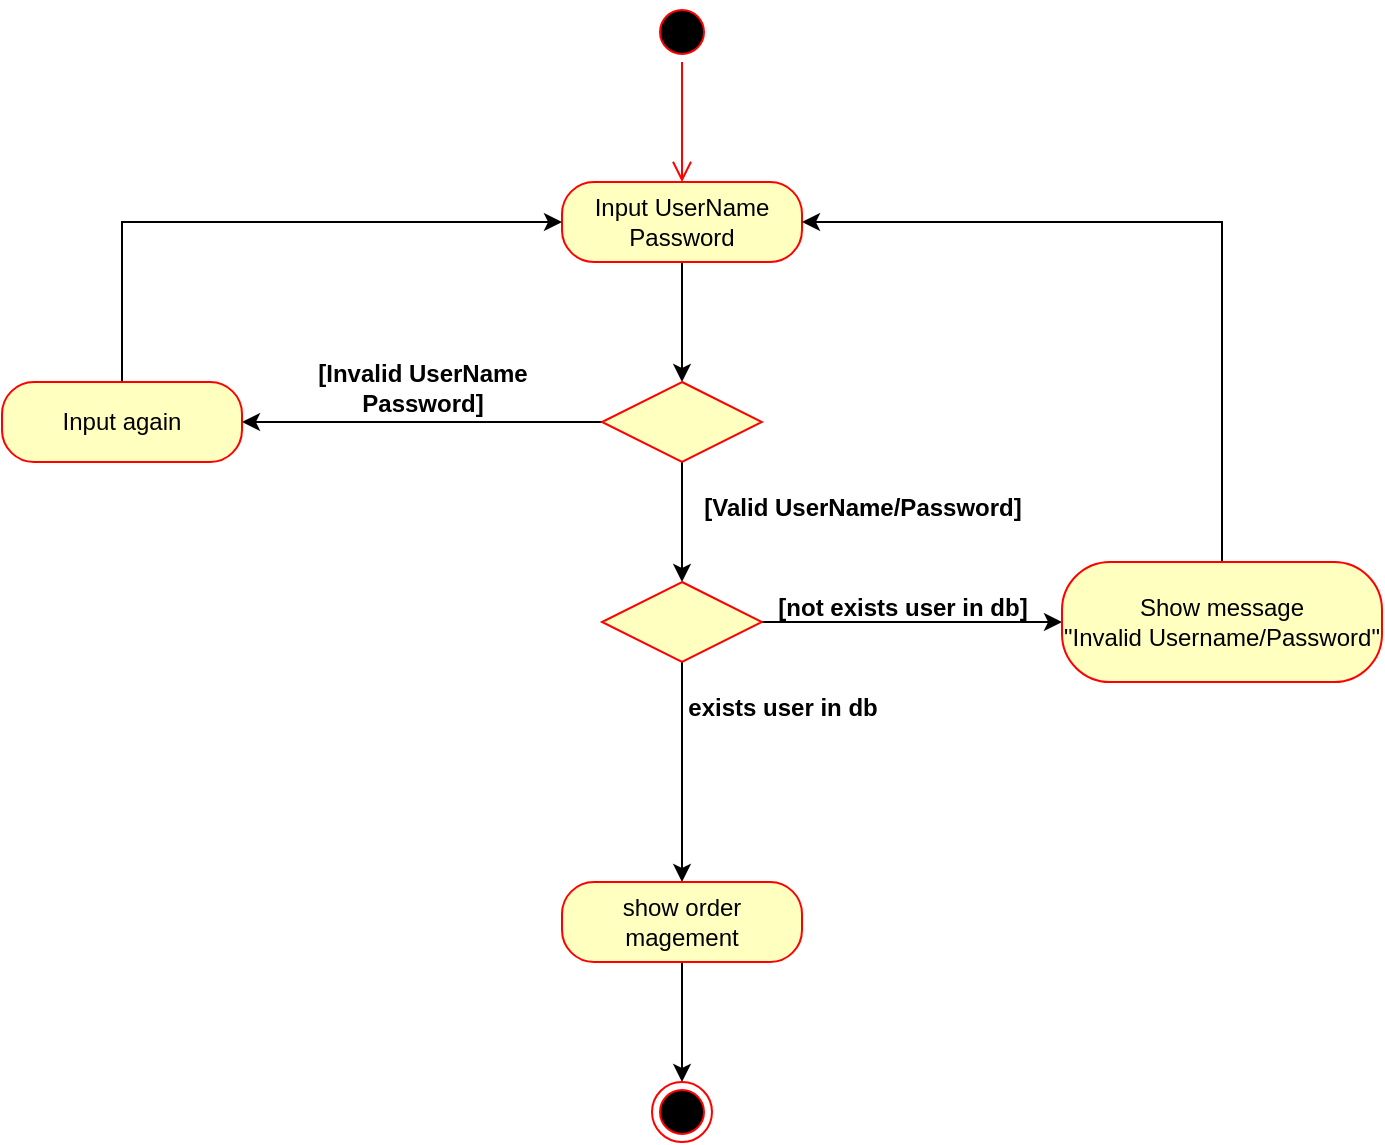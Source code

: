 <mxfile version="21.6.1" type="device" pages="2">
  <diagram name="Page-1" id="7JiO7ZLeyuwxyVsuTCss">
    <mxGraphModel dx="1036" dy="606" grid="1" gridSize="10" guides="1" tooltips="1" connect="1" arrows="1" fold="1" page="1" pageScale="1" pageWidth="850" pageHeight="1100" math="0" shadow="0">
      <root>
        <mxCell id="0" />
        <mxCell id="1" parent="0" />
        <mxCell id="YmqzNokB0VcEJ7OevSCW-1" value="" style="ellipse;html=1;shape=startState;fillColor=#000000;strokeColor=#ff0000;" parent="1" vertex="1">
          <mxGeometry x="415" y="100" width="30" height="30" as="geometry" />
        </mxCell>
        <mxCell id="YmqzNokB0VcEJ7OevSCW-2" value="" style="edgeStyle=orthogonalEdgeStyle;html=1;verticalAlign=bottom;endArrow=open;endSize=8;strokeColor=#ff0000;rounded=0;" parent="1" source="YmqzNokB0VcEJ7OevSCW-1" edge="1">
          <mxGeometry relative="1" as="geometry">
            <mxPoint x="430" y="190" as="targetPoint" />
          </mxGeometry>
        </mxCell>
        <mxCell id="YmqzNokB0VcEJ7OevSCW-3" style="edgeStyle=orthogonalEdgeStyle;rounded=0;orthogonalLoop=1;jettySize=auto;html=1;exitX=0.5;exitY=1;exitDx=0;exitDy=0;entryX=0.5;entryY=0;entryDx=0;entryDy=0;" parent="1" source="YmqzNokB0VcEJ7OevSCW-4" target="YmqzNokB0VcEJ7OevSCW-7" edge="1">
          <mxGeometry relative="1" as="geometry" />
        </mxCell>
        <mxCell id="YmqzNokB0VcEJ7OevSCW-4" value="Input&amp;nbsp;UserName&lt;br&gt;Password" style="rounded=1;whiteSpace=wrap;html=1;arcSize=40;fontColor=#000000;fillColor=#ffffc0;strokeColor=#ff0000;" parent="1" vertex="1">
          <mxGeometry x="370" y="190" width="120" height="40" as="geometry" />
        </mxCell>
        <mxCell id="YmqzNokB0VcEJ7OevSCW-5" style="edgeStyle=orthogonalEdgeStyle;rounded=0;orthogonalLoop=1;jettySize=auto;html=1;exitX=0;exitY=0.5;exitDx=0;exitDy=0;entryX=1;entryY=0.5;entryDx=0;entryDy=0;" parent="1" source="YmqzNokB0VcEJ7OevSCW-7" target="YmqzNokB0VcEJ7OevSCW-9" edge="1">
          <mxGeometry relative="1" as="geometry" />
        </mxCell>
        <mxCell id="YmqzNokB0VcEJ7OevSCW-6" style="edgeStyle=orthogonalEdgeStyle;rounded=0;orthogonalLoop=1;jettySize=auto;html=1;exitX=0.5;exitY=1;exitDx=0;exitDy=0;entryX=0.5;entryY=0;entryDx=0;entryDy=0;" parent="1" source="YmqzNokB0VcEJ7OevSCW-7" target="YmqzNokB0VcEJ7OevSCW-13" edge="1">
          <mxGeometry relative="1" as="geometry" />
        </mxCell>
        <mxCell id="YmqzNokB0VcEJ7OevSCW-7" value="" style="rhombus;whiteSpace=wrap;html=1;fontColor=#000000;fillColor=#ffffc0;strokeColor=#ff0000;" parent="1" vertex="1">
          <mxGeometry x="390" y="290" width="80" height="40" as="geometry" />
        </mxCell>
        <mxCell id="YmqzNokB0VcEJ7OevSCW-8" style="edgeStyle=orthogonalEdgeStyle;rounded=0;orthogonalLoop=1;jettySize=auto;html=1;exitX=0.5;exitY=0;exitDx=0;exitDy=0;entryX=0;entryY=0.5;entryDx=0;entryDy=0;" parent="1" source="YmqzNokB0VcEJ7OevSCW-9" target="YmqzNokB0VcEJ7OevSCW-4" edge="1">
          <mxGeometry relative="1" as="geometry" />
        </mxCell>
        <mxCell id="YmqzNokB0VcEJ7OevSCW-9" value="Input again" style="rounded=1;whiteSpace=wrap;html=1;arcSize=40;fontColor=#000000;fillColor=#ffffc0;strokeColor=#ff0000;" parent="1" vertex="1">
          <mxGeometry x="90" y="290" width="120" height="40" as="geometry" />
        </mxCell>
        <mxCell id="YmqzNokB0VcEJ7OevSCW-10" value="[Invalid&amp;nbsp;UserName&lt;br&gt;Password]" style="text;align=center;fontStyle=1;verticalAlign=middle;spacingLeft=3;spacingRight=3;strokeColor=none;rotatable=0;points=[[0,0.5],[1,0.5]];portConstraint=eastwest;html=1;" parent="1" vertex="1">
          <mxGeometry x="260" y="280" width="80" height="26" as="geometry" />
        </mxCell>
        <mxCell id="YmqzNokB0VcEJ7OevSCW-11" style="edgeStyle=orthogonalEdgeStyle;rounded=0;orthogonalLoop=1;jettySize=auto;html=1;exitX=1;exitY=0.5;exitDx=0;exitDy=0;entryX=0;entryY=0.5;entryDx=0;entryDy=0;" parent="1" source="YmqzNokB0VcEJ7OevSCW-13" target="YmqzNokB0VcEJ7OevSCW-16" edge="1">
          <mxGeometry relative="1" as="geometry" />
        </mxCell>
        <mxCell id="YmqzNokB0VcEJ7OevSCW-12" style="edgeStyle=orthogonalEdgeStyle;rounded=0;orthogonalLoop=1;jettySize=auto;html=1;exitX=0.5;exitY=1;exitDx=0;exitDy=0;entryX=0.5;entryY=0;entryDx=0;entryDy=0;" parent="1" source="YmqzNokB0VcEJ7OevSCW-13" target="YmqzNokB0VcEJ7OevSCW-19" edge="1">
          <mxGeometry relative="1" as="geometry" />
        </mxCell>
        <mxCell id="YmqzNokB0VcEJ7OevSCW-13" value="" style="rhombus;whiteSpace=wrap;html=1;fontColor=#000000;fillColor=#ffffc0;strokeColor=#ff0000;" parent="1" vertex="1">
          <mxGeometry x="390" y="390" width="80" height="40" as="geometry" />
        </mxCell>
        <mxCell id="YmqzNokB0VcEJ7OevSCW-14" value="[Valid&amp;nbsp;UserName/Password]" style="text;align=center;fontStyle=1;verticalAlign=middle;spacingLeft=3;spacingRight=3;strokeColor=none;rotatable=0;points=[[0,0.5],[1,0.5]];portConstraint=eastwest;html=1;" parent="1" vertex="1">
          <mxGeometry x="480" y="340" width="80" height="26" as="geometry" />
        </mxCell>
        <mxCell id="YmqzNokB0VcEJ7OevSCW-15" style="edgeStyle=orthogonalEdgeStyle;rounded=0;orthogonalLoop=1;jettySize=auto;html=1;exitX=0.5;exitY=0;exitDx=0;exitDy=0;entryX=1;entryY=0.5;entryDx=0;entryDy=0;" parent="1" source="YmqzNokB0VcEJ7OevSCW-16" target="YmqzNokB0VcEJ7OevSCW-4" edge="1">
          <mxGeometry relative="1" as="geometry" />
        </mxCell>
        <mxCell id="YmqzNokB0VcEJ7OevSCW-16" value="Show message&lt;br&gt;&quot;Invalid&amp;nbsp;Username/Password&quot;" style="rounded=1;whiteSpace=wrap;html=1;arcSize=40;fontColor=#000000;fillColor=#ffffc0;strokeColor=#ff0000;" parent="1" vertex="1">
          <mxGeometry x="620" y="380" width="160" height="60" as="geometry" />
        </mxCell>
        <mxCell id="YmqzNokB0VcEJ7OevSCW-17" value="[not exists&amp;nbsp;user in db]" style="text;align=center;fontStyle=1;verticalAlign=middle;spacingLeft=3;spacingRight=3;strokeColor=none;rotatable=0;points=[[0,0.5],[1,0.5]];portConstraint=eastwest;html=1;" parent="1" vertex="1">
          <mxGeometry x="500" y="390" width="80" height="26" as="geometry" />
        </mxCell>
        <mxCell id="YmqzNokB0VcEJ7OevSCW-18" style="edgeStyle=orthogonalEdgeStyle;rounded=0;orthogonalLoop=1;jettySize=auto;html=1;exitX=0.5;exitY=1;exitDx=0;exitDy=0;entryX=0.5;entryY=0;entryDx=0;entryDy=0;" parent="1" source="YmqzNokB0VcEJ7OevSCW-19" target="YmqzNokB0VcEJ7OevSCW-21" edge="1">
          <mxGeometry relative="1" as="geometry" />
        </mxCell>
        <mxCell id="YmqzNokB0VcEJ7OevSCW-19" value="show&amp;nbsp;order magement" style="rounded=1;whiteSpace=wrap;html=1;arcSize=40;fontColor=#000000;fillColor=#ffffc0;strokeColor=#ff0000;" parent="1" vertex="1">
          <mxGeometry x="370" y="540" width="120" height="40" as="geometry" />
        </mxCell>
        <mxCell id="YmqzNokB0VcEJ7OevSCW-20" value="exists&amp;nbsp;user in db" style="text;align=center;fontStyle=1;verticalAlign=middle;spacingLeft=3;spacingRight=3;strokeColor=none;rotatable=0;points=[[0,0.5],[1,0.5]];portConstraint=eastwest;html=1;" parent="1" vertex="1">
          <mxGeometry x="440" y="440" width="80" height="26" as="geometry" />
        </mxCell>
        <mxCell id="YmqzNokB0VcEJ7OevSCW-21" value="" style="ellipse;html=1;shape=endState;fillColor=#000000;strokeColor=#ff0000;" parent="1" vertex="1">
          <mxGeometry x="415" y="640" width="30" height="30" as="geometry" />
        </mxCell>
      </root>
    </mxGraphModel>
  </diagram>
  <diagram id="8cfywm9duBInB0SETeg7" name="Page-2">
    <mxGraphModel dx="1036" dy="606" grid="1" gridSize="10" guides="1" tooltips="1" connect="1" arrows="1" fold="1" page="1" pageScale="1" pageWidth="850" pageHeight="1100" math="0" shadow="0">
      <root>
        <mxCell id="0" />
        <mxCell id="1" parent="0" />
        <mxCell id="lmVjnB-UKOoOZH7RbxXl-1" value="001-Login" style="shape=umlFrame;whiteSpace=wrap;html=1;pointerEvents=0;width=80;height=40;" parent="1" vertex="1">
          <mxGeometry x="40" y="40" width="850" height="800" as="geometry" />
        </mxCell>
        <mxCell id="lmVjnB-UKOoOZH7RbxXl-13" style="edgeStyle=orthogonalEdgeStyle;rounded=0;orthogonalLoop=1;jettySize=auto;html=1;exitX=0.5;exitY=0.5;exitDx=0;exitDy=0;exitPerimeter=0;entryX=0.507;entryY=0.567;entryDx=0;entryDy=0;entryPerimeter=0;endArrow=none;endFill=0;dashed=1;" parent="1" source="lmVjnB-UKOoOZH7RbxXl-2" target="lmVjnB-UKOoOZH7RbxXl-10" edge="1">
          <mxGeometry relative="1" as="geometry">
            <Array as="points">
              <mxPoint x="135" y="240" />
              <mxPoint x="135" y="240" />
            </Array>
          </mxGeometry>
        </mxCell>
        <mxCell id="lmVjnB-UKOoOZH7RbxXl-2" value="Staff" style="shape=umlActor;verticalLabelPosition=bottom;verticalAlign=top;html=1;" parent="1" vertex="1">
          <mxGeometry x="120" y="90" width="30" height="60" as="geometry" />
        </mxCell>
        <mxCell id="lmVjnB-UKOoOZH7RbxXl-29" style="edgeStyle=orthogonalEdgeStyle;rounded=0;orthogonalLoop=1;jettySize=auto;html=1;entryX=0.5;entryY=0;entryDx=0;entryDy=0;entryPerimeter=0;endArrow=none;endFill=0;dashed=1;" parent="1" source="lmVjnB-UKOoOZH7RbxXl-3" target="lmVjnB-UKOoOZH7RbxXl-14" edge="1">
          <mxGeometry relative="1" as="geometry" />
        </mxCell>
        <mxCell id="lmVjnB-UKOoOZH7RbxXl-3" value="Program" style="html=1;whiteSpace=wrap;" parent="1" vertex="1">
          <mxGeometry x="240" y="100" width="90" height="30" as="geometry" />
        </mxCell>
        <mxCell id="lmVjnB-UKOoOZH7RbxXl-28" style="edgeStyle=orthogonalEdgeStyle;rounded=0;orthogonalLoop=1;jettySize=auto;html=1;entryX=0.5;entryY=0;entryDx=0;entryDy=0;entryPerimeter=0;endArrow=none;endFill=0;dashed=1;" parent="1" source="lmVjnB-UKOoOZH7RbxXl-4" target="lmVjnB-UKOoOZH7RbxXl-16" edge="1">
          <mxGeometry relative="1" as="geometry" />
        </mxCell>
        <mxCell id="lmVjnB-UKOoOZH7RbxXl-4" value="Utility" style="html=1;whiteSpace=wrap;" parent="1" vertex="1">
          <mxGeometry x="360" y="100" width="90" height="30" as="geometry" />
        </mxCell>
        <mxCell id="XymlHXUqKiggVk3lF_fa-5" style="edgeStyle=orthogonalEdgeStyle;rounded=0;orthogonalLoop=1;jettySize=auto;html=1;exitX=0.5;exitY=1;exitDx=0;exitDy=0;entryX=0.4;entryY=0.005;entryDx=0;entryDy=0;entryPerimeter=0;endArrow=none;endFill=0;dashed=1;" edge="1" parent="1" source="lmVjnB-UKOoOZH7RbxXl-6" target="XymlHXUqKiggVk3lF_fa-4">
          <mxGeometry relative="1" as="geometry" />
        </mxCell>
        <mxCell id="lmVjnB-UKOoOZH7RbxXl-6" value="StaffBL" style="html=1;whiteSpace=wrap;" parent="1" vertex="1">
          <mxGeometry x="520" y="105" width="90" height="30" as="geometry" />
        </mxCell>
        <mxCell id="XymlHXUqKiggVk3lF_fa-9" style="edgeStyle=orthogonalEdgeStyle;rounded=0;orthogonalLoop=1;jettySize=auto;html=1;entryX=0.5;entryY=0;entryDx=0;entryDy=0;entryPerimeter=0;endArrow=none;endFill=0;dashed=1;" edge="1" parent="1" source="lmVjnB-UKOoOZH7RbxXl-7" target="XymlHXUqKiggVk3lF_fa-7">
          <mxGeometry relative="1" as="geometry" />
        </mxCell>
        <mxCell id="lmVjnB-UKOoOZH7RbxXl-7" value="StaffDAL" style="html=1;whiteSpace=wrap;" parent="1" vertex="1">
          <mxGeometry x="660" y="105" width="90" height="30" as="geometry" />
        </mxCell>
        <mxCell id="lmVjnB-UKOoOZH7RbxXl-18" style="edgeStyle=orthogonalEdgeStyle;rounded=0;orthogonalLoop=1;jettySize=auto;html=1;exitX=0.5;exitY=1;exitDx=0;exitDy=0;exitPerimeter=0;entryX=0.5;entryY=0.513;entryDx=0;entryDy=0;entryPerimeter=0;endArrow=none;endFill=0;dashed=1;" parent="1" source="lmVjnB-UKOoOZH7RbxXl-8" target="lmVjnB-UKOoOZH7RbxXl-17" edge="1">
          <mxGeometry relative="1" as="geometry" />
        </mxCell>
        <mxCell id="lmVjnB-UKOoOZH7RbxXl-8" value="DB" style="strokeWidth=2;html=1;shape=mxgraph.flowchart.database;whiteSpace=wrap;" parent="1" vertex="1">
          <mxGeometry x="810" y="100" width="60" height="60" as="geometry" />
        </mxCell>
        <mxCell id="lmVjnB-UKOoOZH7RbxXl-10" value="" style="shape=umlDestroy;whiteSpace=wrap;html=1;strokeWidth=3;targetShapes=umlLifeline;" parent="1" vertex="1">
          <mxGeometry x="120" y="790" width="30" height="30" as="geometry" />
        </mxCell>
        <mxCell id="lmVjnB-UKOoOZH7RbxXl-14" value="" style="html=1;points=[];perimeter=orthogonalPerimeter;outlineConnect=0;targetShapes=umlLifeline;portConstraint=eastwest;newEdgeStyle={&quot;edgeStyle&quot;:&quot;elbowEdgeStyle&quot;,&quot;elbow&quot;:&quot;vertical&quot;,&quot;curved&quot;:0,&quot;rounded&quot;:0};" parent="1" vertex="1">
          <mxGeometry x="280" y="200" width="10" height="580" as="geometry" />
        </mxCell>
        <mxCell id="lmVjnB-UKOoOZH7RbxXl-15" value="Input&amp;nbsp;UsernamePassword" style="html=1;verticalAlign=bottom;endArrow=block;edgeStyle=elbowEdgeStyle;elbow=vertical;curved=0;rounded=0;" parent="1" target="lmVjnB-UKOoOZH7RbxXl-14" edge="1">
          <mxGeometry width="80" relative="1" as="geometry">
            <mxPoint x="140" y="220" as="sourcePoint" />
            <mxPoint x="250" y="220" as="targetPoint" />
          </mxGeometry>
        </mxCell>
        <mxCell id="XymlHXUqKiggVk3lF_fa-22" style="edgeStyle=elbowEdgeStyle;rounded=0;orthogonalLoop=1;jettySize=auto;html=1;elbow=vertical;curved=0;entryX=0.341;entryY=-0.008;entryDx=0;entryDy=0;entryPerimeter=0;endArrow=none;endFill=0;dashed=1;" edge="1" parent="1" source="lmVjnB-UKOoOZH7RbxXl-16" target="XymlHXUqKiggVk3lF_fa-21">
          <mxGeometry relative="1" as="geometry" />
        </mxCell>
        <mxCell id="lmVjnB-UKOoOZH7RbxXl-16" value="" style="html=1;points=[];perimeter=orthogonalPerimeter;outlineConnect=0;targetShapes=umlLifeline;portConstraint=eastwest;newEdgeStyle={&quot;edgeStyle&quot;:&quot;elbowEdgeStyle&quot;,&quot;elbow&quot;:&quot;vertical&quot;,&quot;curved&quot;:0,&quot;rounded&quot;:0};fillColor=#999999;" parent="1" vertex="1">
          <mxGeometry x="400" y="210" width="10" height="220" as="geometry" />
        </mxCell>
        <mxCell id="lmVjnB-UKOoOZH7RbxXl-17" value="" style="shape=umlDestroy;whiteSpace=wrap;html=1;strokeWidth=3;targetShapes=umlLifeline;" parent="1" vertex="1">
          <mxGeometry x="825" y="790" width="30" height="30" as="geometry" />
        </mxCell>
        <mxCell id="lmVjnB-UKOoOZH7RbxXl-19" value="" style="html=1;verticalAlign=bottom;endArrow=block;edgeStyle=elbowEdgeStyle;elbow=vertical;curved=0;rounded=0;" parent="1" source="lmVjnB-UKOoOZH7RbxXl-14" target="lmVjnB-UKOoOZH7RbxXl-16" edge="1">
          <mxGeometry width="80" relative="1" as="geometry">
            <mxPoint x="310" y="240" as="sourcePoint" />
            <mxPoint x="390" y="240" as="targetPoint" />
            <Array as="points">
              <mxPoint x="350" y="240" />
            </Array>
          </mxGeometry>
        </mxCell>
        <mxCell id="lmVjnB-UKOoOZH7RbxXl-25" value="" style="endArrow=classic;html=1;rounded=0;" parent="1" source="lmVjnB-UKOoOZH7RbxXl-16" target="lmVjnB-UKOoOZH7RbxXl-16" edge="1">
          <mxGeometry relative="1" as="geometry">
            <mxPoint x="380" y="320" as="sourcePoint" />
            <mxPoint x="480" y="320" as="targetPoint" />
            <Array as="points">
              <mxPoint x="440" y="260" />
              <mxPoint x="440" y="320" />
              <mxPoint x="430" y="320" />
            </Array>
          </mxGeometry>
        </mxCell>
        <mxCell id="lmVjnB-UKOoOZH7RbxXl-26" value="CheckUsername()&lt;br&gt;CheckPassword()" style="edgeLabel;resizable=0;html=1;align=center;verticalAlign=middle;" parent="lmVjnB-UKOoOZH7RbxXl-25" connectable="0" vertex="1">
          <mxGeometry relative="1" as="geometry">
            <mxPoint x="20" as="offset" />
          </mxGeometry>
        </mxCell>
        <mxCell id="lmVjnB-UKOoOZH7RbxXl-27" value="" style="endArrow=none;startArrow=block;endFill=0;startFill=1;html=1;rounded=0;" parent="1" source="lmVjnB-UKOoOZH7RbxXl-14" target="lmVjnB-UKOoOZH7RbxXl-16" edge="1">
          <mxGeometry width="160" relative="1" as="geometry">
            <mxPoint x="290" y="310" as="sourcePoint" />
            <mxPoint x="450" y="310" as="targetPoint" />
            <Array as="points">
              <mxPoint x="350" y="330" />
            </Array>
          </mxGeometry>
        </mxCell>
        <mxCell id="XymlHXUqKiggVk3lF_fa-1" value="" style="endArrow=classic;html=1;rounded=0;" edge="1" parent="1">
          <mxGeometry relative="1" as="geometry">
            <mxPoint x="290" y="350" as="sourcePoint" />
            <mxPoint x="290" y="410" as="targetPoint" />
            <Array as="points">
              <mxPoint x="320" y="350" />
              <mxPoint x="320" y="410" />
              <mxPoint x="310" y="410" />
            </Array>
          </mxGeometry>
        </mxCell>
        <mxCell id="XymlHXUqKiggVk3lF_fa-2" value="error msg: Invald&lt;br&gt;UsernamePassword" style="edgeLabel;resizable=0;html=1;align=center;verticalAlign=middle;" connectable="0" vertex="1" parent="XymlHXUqKiggVk3lF_fa-1">
          <mxGeometry relative="1" as="geometry">
            <mxPoint x="20" as="offset" />
          </mxGeometry>
        </mxCell>
        <mxCell id="XymlHXUqKiggVk3lF_fa-3" value="[Invald&lt;span style=&quot;font-size: 11px; background-color: rgb(255, 255, 255);&quot;&gt;UsernamePassword&lt;/span&gt;]" style="text;html=1;strokeColor=none;fillColor=none;align=center;verticalAlign=middle;whiteSpace=wrap;rounded=0;" vertex="1" parent="1">
          <mxGeometry x="179" y="290" width="60" height="30" as="geometry" />
        </mxCell>
        <mxCell id="XymlHXUqKiggVk3lF_fa-4" value="" style="html=1;points=[];perimeter=orthogonalPerimeter;outlineConnect=0;targetShapes=umlLifeline;portConstraint=eastwest;newEdgeStyle={&quot;edgeStyle&quot;:&quot;elbowEdgeStyle&quot;,&quot;elbow&quot;:&quot;vertical&quot;,&quot;curved&quot;:0,&quot;rounded&quot;:0};" vertex="1" parent="1">
          <mxGeometry x="560" y="465" width="10" height="95" as="geometry" />
        </mxCell>
        <mxCell id="XymlHXUqKiggVk3lF_fa-6" value="NewStaffBL()" style="html=1;verticalAlign=bottom;endArrow=block;edgeStyle=elbowEdgeStyle;elbow=vertical;curved=0;rounded=0;exitX=1;exitY=0.443;exitDx=0;exitDy=0;exitPerimeter=0;" edge="1" parent="1">
          <mxGeometry width="80" relative="1" as="geometry">
            <mxPoint x="290" y="470.23" as="sourcePoint" />
            <mxPoint x="560" y="470" as="targetPoint" />
          </mxGeometry>
        </mxCell>
        <mxCell id="XymlHXUqKiggVk3lF_fa-7" value="" style="html=1;points=[];perimeter=orthogonalPerimeter;outlineConnect=0;targetShapes=umlLifeline;portConstraint=eastwest;newEdgeStyle={&quot;edgeStyle&quot;:&quot;elbowEdgeStyle&quot;,&quot;elbow&quot;:&quot;vertical&quot;,&quot;curved&quot;:0,&quot;rounded&quot;:0};fillColor=#999999;" vertex="1" parent="1">
          <mxGeometry x="700" y="470" width="10" height="80" as="geometry" />
        </mxCell>
        <mxCell id="XymlHXUqKiggVk3lF_fa-8" value="Login()" style="html=1;verticalAlign=bottom;endArrow=block;edgeStyle=elbowEdgeStyle;elbow=horizontal;curved=0;rounded=0;entryX=0;entryY=0.143;entryDx=0;entryDy=0;entryPerimeter=0;" edge="1" parent="1" target="XymlHXUqKiggVk3lF_fa-7">
          <mxGeometry width="80" relative="1" as="geometry">
            <mxPoint x="570" y="480" as="sourcePoint" />
            <mxPoint x="640" y="480" as="targetPoint" />
          </mxGeometry>
        </mxCell>
        <mxCell id="XymlHXUqKiggVk3lF_fa-10" value="Login()" style="html=1;verticalAlign=bottom;endArrow=block;edgeStyle=elbowEdgeStyle;elbow=horizontal;curved=0;rounded=0;entryX=0;entryY=0.143;entryDx=0;entryDy=0;entryPerimeter=0;" edge="1" parent="1">
          <mxGeometry width="80" relative="1" as="geometry">
            <mxPoint x="710" y="490" as="sourcePoint" />
            <mxPoint x="840" y="490" as="targetPoint" />
          </mxGeometry>
        </mxCell>
        <mxCell id="XymlHXUqKiggVk3lF_fa-11" value="" style="html=1;verticalAlign=bottom;endArrow=none;edgeStyle=elbowEdgeStyle;elbow=vertical;curved=0;rounded=0;startArrow=block;startFill=1;endFill=0;" edge="1" parent="1" source="XymlHXUqKiggVk3lF_fa-7">
          <mxGeometry width="80" relative="1" as="geometry">
            <mxPoint x="720" y="530" as="sourcePoint" />
            <mxPoint x="840" y="530" as="targetPoint" />
          </mxGeometry>
        </mxCell>
        <mxCell id="XymlHXUqKiggVk3lF_fa-12" value="" style="html=1;verticalAlign=bottom;endArrow=none;edgeStyle=elbowEdgeStyle;elbow=vertical;curved=0;rounded=0;startArrow=block;startFill=1;endFill=0;" edge="1" parent="1">
          <mxGeometry width="80" relative="1" as="geometry">
            <mxPoint x="570" y="539" as="sourcePoint" />
            <mxPoint x="700" y="539" as="targetPoint" />
          </mxGeometry>
        </mxCell>
        <mxCell id="XymlHXUqKiggVk3lF_fa-13" value="" style="html=1;verticalAlign=bottom;endArrow=none;edgeStyle=elbowEdgeStyle;elbow=vertical;curved=0;rounded=0;exitX=1;exitY=0.443;exitDx=0;exitDy=0;exitPerimeter=0;endFill=0;startArrow=block;startFill=1;" edge="1" parent="1">
          <mxGeometry width="80" relative="1" as="geometry">
            <mxPoint x="290" y="550" as="sourcePoint" />
            <mxPoint x="560" y="550" as="targetPoint" />
          </mxGeometry>
        </mxCell>
        <mxCell id="XymlHXUqKiggVk3lF_fa-14" value="" style="endArrow=classic;html=1;rounded=0;" edge="1" parent="1">
          <mxGeometry relative="1" as="geometry">
            <mxPoint x="290" y="580" as="sourcePoint" />
            <mxPoint x="290" y="640" as="targetPoint" />
            <Array as="points">
              <mxPoint x="320" y="580" />
              <mxPoint x="320" y="640" />
              <mxPoint x="310" y="640" />
            </Array>
          </mxGeometry>
        </mxCell>
        <mxCell id="XymlHXUqKiggVk3lF_fa-15" value="error msg: can&#39;tLogin" style="edgeLabel;resizable=0;html=1;align=center;verticalAlign=middle;" connectable="0" vertex="1" parent="XymlHXUqKiggVk3lF_fa-14">
          <mxGeometry relative="1" as="geometry">
            <mxPoint x="30" as="offset" />
          </mxGeometry>
        </mxCell>
        <mxCell id="XymlHXUqKiggVk3lF_fa-16" value="" style="endArrow=classic;html=1;rounded=0;" edge="1" parent="1">
          <mxGeometry relative="1" as="geometry">
            <mxPoint x="290" y="660" as="sourcePoint" />
            <mxPoint x="290" y="720" as="targetPoint" />
            <Array as="points">
              <mxPoint x="320" y="660" />
              <mxPoint x="320" y="720" />
              <mxPoint x="310" y="720" />
            </Array>
          </mxGeometry>
        </mxCell>
        <mxCell id="XymlHXUqKiggVk3lF_fa-17" value="Show menu Staff" style="edgeLabel;resizable=0;html=1;align=center;verticalAlign=middle;" connectable="0" vertex="1" parent="XymlHXUqKiggVk3lF_fa-16">
          <mxGeometry relative="1" as="geometry">
            <mxPoint x="20" as="offset" />
          </mxGeometry>
        </mxCell>
        <mxCell id="XymlHXUqKiggVk3lF_fa-20" value="Loop" style="shape=umlFrame;whiteSpace=wrap;html=1;pointerEvents=0;" vertex="1" parent="1">
          <mxGeometry x="110" y="170" width="410" height="250" as="geometry" />
        </mxCell>
        <mxCell id="XymlHXUqKiggVk3lF_fa-21" value="alt" style="shape=umlFrame;whiteSpace=wrap;html=1;pointerEvents=0;" vertex="1" parent="1">
          <mxGeometry x="170" y="510" width="690" height="270" as="geometry" />
        </mxCell>
        <mxCell id="XymlHXUqKiggVk3lF_fa-24" style="edgeStyle=elbowEdgeStyle;rounded=0;orthogonalLoop=1;jettySize=auto;html=1;elbow=vertical;curved=0;endArrow=none;endFill=0;dashed=1;" edge="1" parent="1">
          <mxGeometry relative="1" as="geometry">
            <mxPoint x="284.5" y="780" as="sourcePoint" />
            <mxPoint x="285" y="810" as="targetPoint" />
          </mxGeometry>
        </mxCell>
        <mxCell id="XymlHXUqKiggVk3lF_fa-25" style="edgeStyle=elbowEdgeStyle;rounded=0;orthogonalLoop=1;jettySize=auto;html=1;elbow=vertical;curved=0;endArrow=none;endFill=0;dashed=1;" edge="1" parent="1">
          <mxGeometry relative="1" as="geometry">
            <mxPoint x="564.5" y="560" as="sourcePoint" />
            <mxPoint x="565" y="810" as="targetPoint" />
          </mxGeometry>
        </mxCell>
        <mxCell id="XymlHXUqKiggVk3lF_fa-26" style="edgeStyle=elbowEdgeStyle;rounded=0;orthogonalLoop=1;jettySize=auto;html=1;elbow=vertical;curved=0;endArrow=none;endFill=0;dashed=1;" edge="1" parent="1">
          <mxGeometry relative="1" as="geometry">
            <mxPoint x="704.5" y="550" as="sourcePoint" />
            <mxPoint x="705" y="810" as="targetPoint" />
          </mxGeometry>
        </mxCell>
        <mxCell id="XymlHXUqKiggVk3lF_fa-27" value="staff=null" style="text;html=1;strokeColor=none;fillColor=none;align=center;verticalAlign=middle;whiteSpace=wrap;rounded=0;" vertex="1" parent="1">
          <mxGeometry x="190" y="590" width="60" height="30" as="geometry" />
        </mxCell>
        <mxCell id="XymlHXUqKiggVk3lF_fa-28" value="staff" style="text;html=1;strokeColor=none;fillColor=none;align=center;verticalAlign=middle;whiteSpace=wrap;rounded=0;" vertex="1" parent="1">
          <mxGeometry x="190" y="680" width="60" height="30" as="geometry" />
        </mxCell>
      </root>
    </mxGraphModel>
  </diagram>
</mxfile>
